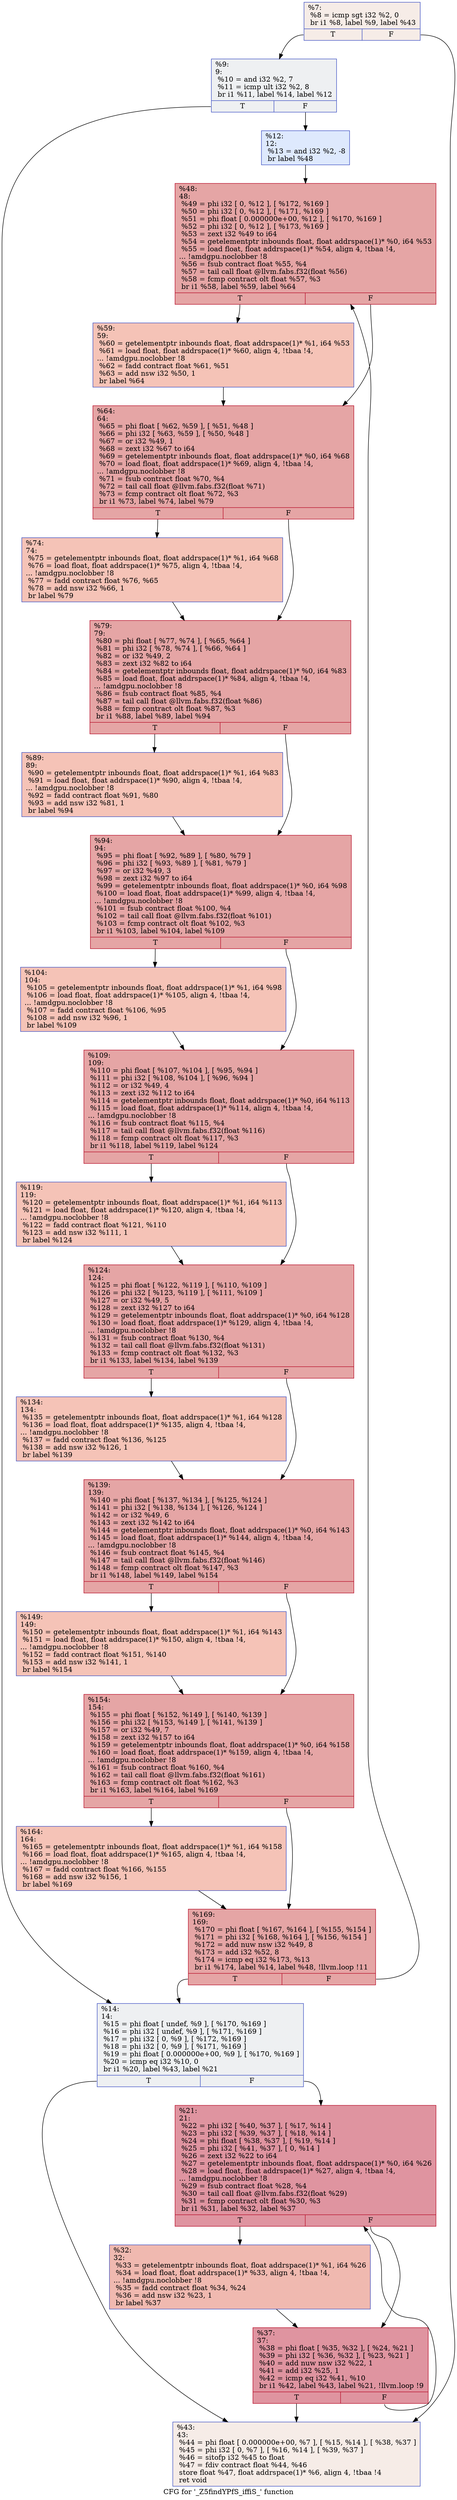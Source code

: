 digraph "CFG for '_Z5findYPfS_iffiS_' function" {
	label="CFG for '_Z5findYPfS_iffiS_' function";

	Node0x5984050 [shape=record,color="#3d50c3ff", style=filled, fillcolor="#ead5c970",label="{%7:\l  %8 = icmp sgt i32 %2, 0\l  br i1 %8, label %9, label %43\l|{<s0>T|<s1>F}}"];
	Node0x5984050:s0 -> Node0x5983270;
	Node0x5984050:s1 -> Node0x59847d0;
	Node0x5983270 [shape=record,color="#3d50c3ff", style=filled, fillcolor="#d9dce170",label="{%9:\l9:                                                \l  %10 = and i32 %2, 7\l  %11 = icmp ult i32 %2, 8\l  br i1 %11, label %14, label %12\l|{<s0>T|<s1>F}}"];
	Node0x5983270:s0 -> Node0x5984a90;
	Node0x5983270:s1 -> Node0x5984ae0;
	Node0x5984ae0 [shape=record,color="#3d50c3ff", style=filled, fillcolor="#b5cdfa70",label="{%12:\l12:                                               \l  %13 = and i32 %2, -8\l  br label %48\l}"];
	Node0x5984ae0 -> Node0x5984ce0;
	Node0x5984a90 [shape=record,color="#3d50c3ff", style=filled, fillcolor="#d9dce170",label="{%14:\l14:                                               \l  %15 = phi float [ undef, %9 ], [ %170, %169 ]\l  %16 = phi i32 [ undef, %9 ], [ %171, %169 ]\l  %17 = phi i32 [ 0, %9 ], [ %172, %169 ]\l  %18 = phi i32 [ 0, %9 ], [ %171, %169 ]\l  %19 = phi float [ 0.000000e+00, %9 ], [ %170, %169 ]\l  %20 = icmp eq i32 %10, 0\l  br i1 %20, label %43, label %21\l|{<s0>T|<s1>F}}"];
	Node0x5984a90:s0 -> Node0x59847d0;
	Node0x5984a90:s1 -> Node0x5986250;
	Node0x5986250 [shape=record,color="#b70d28ff", style=filled, fillcolor="#b70d2870",label="{%21:\l21:                                               \l  %22 = phi i32 [ %40, %37 ], [ %17, %14 ]\l  %23 = phi i32 [ %39, %37 ], [ %18, %14 ]\l  %24 = phi float [ %38, %37 ], [ %19, %14 ]\l  %25 = phi i32 [ %41, %37 ], [ 0, %14 ]\l  %26 = zext i32 %22 to i64\l  %27 = getelementptr inbounds float, float addrspace(1)* %0, i64 %26\l  %28 = load float, float addrspace(1)* %27, align 4, !tbaa !4,\l... !amdgpu.noclobber !8\l  %29 = fsub contract float %28, %4\l  %30 = tail call float @llvm.fabs.f32(float %29)\l  %31 = fcmp contract olt float %30, %3\l  br i1 %31, label %32, label %37\l|{<s0>T|<s1>F}}"];
	Node0x5986250:s0 -> Node0x59879f0;
	Node0x5986250:s1 -> Node0x59863c0;
	Node0x59879f0 [shape=record,color="#3d50c3ff", style=filled, fillcolor="#de614d70",label="{%32:\l32:                                               \l  %33 = getelementptr inbounds float, float addrspace(1)* %1, i64 %26\l  %34 = load float, float addrspace(1)* %33, align 4, !tbaa !4,\l... !amdgpu.noclobber !8\l  %35 = fadd contract float %34, %24\l  %36 = add nsw i32 %23, 1\l  br label %37\l}"];
	Node0x59879f0 -> Node0x59863c0;
	Node0x59863c0 [shape=record,color="#b70d28ff", style=filled, fillcolor="#b70d2870",label="{%37:\l37:                                               \l  %38 = phi float [ %35, %32 ], [ %24, %21 ]\l  %39 = phi i32 [ %36, %32 ], [ %23, %21 ]\l  %40 = add nuw nsw i32 %22, 1\l  %41 = add i32 %25, 1\l  %42 = icmp eq i32 %41, %10\l  br i1 %42, label %43, label %21, !llvm.loop !9\l|{<s0>T|<s1>F}}"];
	Node0x59863c0:s0 -> Node0x59847d0;
	Node0x59863c0:s1 -> Node0x5986250;
	Node0x59847d0 [shape=record,color="#3d50c3ff", style=filled, fillcolor="#ead5c970",label="{%43:\l43:                                               \l  %44 = phi float [ 0.000000e+00, %7 ], [ %15, %14 ], [ %38, %37 ]\l  %45 = phi i32 [ 0, %7 ], [ %16, %14 ], [ %39, %37 ]\l  %46 = sitofp i32 %45 to float\l  %47 = fdiv contract float %44, %46\l  store float %47, float addrspace(1)* %6, align 4, !tbaa !4\l  ret void\l}"];
	Node0x5984ce0 [shape=record,color="#b70d28ff", style=filled, fillcolor="#c5333470",label="{%48:\l48:                                               \l  %49 = phi i32 [ 0, %12 ], [ %172, %169 ]\l  %50 = phi i32 [ 0, %12 ], [ %171, %169 ]\l  %51 = phi float [ 0.000000e+00, %12 ], [ %170, %169 ]\l  %52 = phi i32 [ 0, %12 ], [ %173, %169 ]\l  %53 = zext i32 %49 to i64\l  %54 = getelementptr inbounds float, float addrspace(1)* %0, i64 %53\l  %55 = load float, float addrspace(1)* %54, align 4, !tbaa !4,\l... !amdgpu.noclobber !8\l  %56 = fsub contract float %55, %4\l  %57 = tail call float @llvm.fabs.f32(float %56)\l  %58 = fcmp contract olt float %57, %3\l  br i1 %58, label %59, label %64\l|{<s0>T|<s1>F}}"];
	Node0x5984ce0:s0 -> Node0x5989970;
	Node0x5984ce0:s1 -> Node0x59899c0;
	Node0x5989970 [shape=record,color="#3d50c3ff", style=filled, fillcolor="#e8765c70",label="{%59:\l59:                                               \l  %60 = getelementptr inbounds float, float addrspace(1)* %1, i64 %53\l  %61 = load float, float addrspace(1)* %60, align 4, !tbaa !4,\l... !amdgpu.noclobber !8\l  %62 = fadd contract float %61, %51\l  %63 = add nsw i32 %50, 1\l  br label %64\l}"];
	Node0x5989970 -> Node0x59899c0;
	Node0x59899c0 [shape=record,color="#b70d28ff", style=filled, fillcolor="#c5333470",label="{%64:\l64:                                               \l  %65 = phi float [ %62, %59 ], [ %51, %48 ]\l  %66 = phi i32 [ %63, %59 ], [ %50, %48 ]\l  %67 = or i32 %49, 1\l  %68 = zext i32 %67 to i64\l  %69 = getelementptr inbounds float, float addrspace(1)* %0, i64 %68\l  %70 = load float, float addrspace(1)* %69, align 4, !tbaa !4,\l... !amdgpu.noclobber !8\l  %71 = fsub contract float %70, %4\l  %72 = tail call float @llvm.fabs.f32(float %71)\l  %73 = fcmp contract olt float %72, %3\l  br i1 %73, label %74, label %79\l|{<s0>T|<s1>F}}"];
	Node0x59899c0:s0 -> Node0x598a500;
	Node0x59899c0:s1 -> Node0x598a590;
	Node0x598a500 [shape=record,color="#3d50c3ff", style=filled, fillcolor="#e8765c70",label="{%74:\l74:                                               \l  %75 = getelementptr inbounds float, float addrspace(1)* %1, i64 %68\l  %76 = load float, float addrspace(1)* %75, align 4, !tbaa !4,\l... !amdgpu.noclobber !8\l  %77 = fadd contract float %76, %65\l  %78 = add nsw i32 %66, 1\l  br label %79\l}"];
	Node0x598a500 -> Node0x598a590;
	Node0x598a590 [shape=record,color="#b70d28ff", style=filled, fillcolor="#c5333470",label="{%79:\l79:                                               \l  %80 = phi float [ %77, %74 ], [ %65, %64 ]\l  %81 = phi i32 [ %78, %74 ], [ %66, %64 ]\l  %82 = or i32 %49, 2\l  %83 = zext i32 %82 to i64\l  %84 = getelementptr inbounds float, float addrspace(1)* %0, i64 %83\l  %85 = load float, float addrspace(1)* %84, align 4, !tbaa !4,\l... !amdgpu.noclobber !8\l  %86 = fsub contract float %85, %4\l  %87 = tail call float @llvm.fabs.f32(float %86)\l  %88 = fcmp contract olt float %87, %3\l  br i1 %88, label %89, label %94\l|{<s0>T|<s1>F}}"];
	Node0x598a590:s0 -> Node0x598aef0;
	Node0x598a590:s1 -> Node0x598af80;
	Node0x598aef0 [shape=record,color="#3d50c3ff", style=filled, fillcolor="#e8765c70",label="{%89:\l89:                                               \l  %90 = getelementptr inbounds float, float addrspace(1)* %1, i64 %83\l  %91 = load float, float addrspace(1)* %90, align 4, !tbaa !4,\l... !amdgpu.noclobber !8\l  %92 = fadd contract float %91, %80\l  %93 = add nsw i32 %81, 1\l  br label %94\l}"];
	Node0x598aef0 -> Node0x598af80;
	Node0x598af80 [shape=record,color="#b70d28ff", style=filled, fillcolor="#c5333470",label="{%94:\l94:                                               \l  %95 = phi float [ %92, %89 ], [ %80, %79 ]\l  %96 = phi i32 [ %93, %89 ], [ %81, %79 ]\l  %97 = or i32 %49, 3\l  %98 = zext i32 %97 to i64\l  %99 = getelementptr inbounds float, float addrspace(1)* %0, i64 %98\l  %100 = load float, float addrspace(1)* %99, align 4, !tbaa !4,\l... !amdgpu.noclobber !8\l  %101 = fsub contract float %100, %4\l  %102 = tail call float @llvm.fabs.f32(float %101)\l  %103 = fcmp contract olt float %102, %3\l  br i1 %103, label %104, label %109\l|{<s0>T|<s1>F}}"];
	Node0x598af80:s0 -> Node0x598b8e0;
	Node0x598af80:s1 -> Node0x598b970;
	Node0x598b8e0 [shape=record,color="#3d50c3ff", style=filled, fillcolor="#e8765c70",label="{%104:\l104:                                              \l  %105 = getelementptr inbounds float, float addrspace(1)* %1, i64 %98\l  %106 = load float, float addrspace(1)* %105, align 4, !tbaa !4,\l... !amdgpu.noclobber !8\l  %107 = fadd contract float %106, %95\l  %108 = add nsw i32 %96, 1\l  br label %109\l}"];
	Node0x598b8e0 -> Node0x598b970;
	Node0x598b970 [shape=record,color="#b70d28ff", style=filled, fillcolor="#c5333470",label="{%109:\l109:                                              \l  %110 = phi float [ %107, %104 ], [ %95, %94 ]\l  %111 = phi i32 [ %108, %104 ], [ %96, %94 ]\l  %112 = or i32 %49, 4\l  %113 = zext i32 %112 to i64\l  %114 = getelementptr inbounds float, float addrspace(1)* %0, i64 %113\l  %115 = load float, float addrspace(1)* %114, align 4, !tbaa !4,\l... !amdgpu.noclobber !8\l  %116 = fsub contract float %115, %4\l  %117 = tail call float @llvm.fabs.f32(float %116)\l  %118 = fcmp contract olt float %117, %3\l  br i1 %118, label %119, label %124\l|{<s0>T|<s1>F}}"];
	Node0x598b970:s0 -> Node0x598c300;
	Node0x598b970:s1 -> Node0x598c390;
	Node0x598c300 [shape=record,color="#3d50c3ff", style=filled, fillcolor="#e8765c70",label="{%119:\l119:                                              \l  %120 = getelementptr inbounds float, float addrspace(1)* %1, i64 %113\l  %121 = load float, float addrspace(1)* %120, align 4, !tbaa !4,\l... !amdgpu.noclobber !8\l  %122 = fadd contract float %121, %110\l  %123 = add nsw i32 %111, 1\l  br label %124\l}"];
	Node0x598c300 -> Node0x598c390;
	Node0x598c390 [shape=record,color="#b70d28ff", style=filled, fillcolor="#c5333470",label="{%124:\l124:                                              \l  %125 = phi float [ %122, %119 ], [ %110, %109 ]\l  %126 = phi i32 [ %123, %119 ], [ %111, %109 ]\l  %127 = or i32 %49, 5\l  %128 = zext i32 %127 to i64\l  %129 = getelementptr inbounds float, float addrspace(1)* %0, i64 %128\l  %130 = load float, float addrspace(1)* %129, align 4, !tbaa !4,\l... !amdgpu.noclobber !8\l  %131 = fsub contract float %130, %4\l  %132 = tail call float @llvm.fabs.f32(float %131)\l  %133 = fcmp contract olt float %132, %3\l  br i1 %133, label %134, label %139\l|{<s0>T|<s1>F}}"];
	Node0x598c390:s0 -> Node0x598a0b0;
	Node0x598c390:s1 -> Node0x598d1e0;
	Node0x598a0b0 [shape=record,color="#3d50c3ff", style=filled, fillcolor="#e8765c70",label="{%134:\l134:                                              \l  %135 = getelementptr inbounds float, float addrspace(1)* %1, i64 %128\l  %136 = load float, float addrspace(1)* %135, align 4, !tbaa !4,\l... !amdgpu.noclobber !8\l  %137 = fadd contract float %136, %125\l  %138 = add nsw i32 %126, 1\l  br label %139\l}"];
	Node0x598a0b0 -> Node0x598d1e0;
	Node0x598d1e0 [shape=record,color="#b70d28ff", style=filled, fillcolor="#c5333470",label="{%139:\l139:                                              \l  %140 = phi float [ %137, %134 ], [ %125, %124 ]\l  %141 = phi i32 [ %138, %134 ], [ %126, %124 ]\l  %142 = or i32 %49, 6\l  %143 = zext i32 %142 to i64\l  %144 = getelementptr inbounds float, float addrspace(1)* %0, i64 %143\l  %145 = load float, float addrspace(1)* %144, align 4, !tbaa !4,\l... !amdgpu.noclobber !8\l  %146 = fsub contract float %145, %4\l  %147 = tail call float @llvm.fabs.f32(float %146)\l  %148 = fcmp contract olt float %147, %3\l  br i1 %148, label %149, label %154\l|{<s0>T|<s1>F}}"];
	Node0x598d1e0:s0 -> Node0x598db40;
	Node0x598d1e0:s1 -> Node0x598dbd0;
	Node0x598db40 [shape=record,color="#3d50c3ff", style=filled, fillcolor="#e8765c70",label="{%149:\l149:                                              \l  %150 = getelementptr inbounds float, float addrspace(1)* %1, i64 %143\l  %151 = load float, float addrspace(1)* %150, align 4, !tbaa !4,\l... !amdgpu.noclobber !8\l  %152 = fadd contract float %151, %140\l  %153 = add nsw i32 %141, 1\l  br label %154\l}"];
	Node0x598db40 -> Node0x598dbd0;
	Node0x598dbd0 [shape=record,color="#b70d28ff", style=filled, fillcolor="#c5333470",label="{%154:\l154:                                              \l  %155 = phi float [ %152, %149 ], [ %140, %139 ]\l  %156 = phi i32 [ %153, %149 ], [ %141, %139 ]\l  %157 = or i32 %49, 7\l  %158 = zext i32 %157 to i64\l  %159 = getelementptr inbounds float, float addrspace(1)* %0, i64 %158\l  %160 = load float, float addrspace(1)* %159, align 4, !tbaa !4,\l... !amdgpu.noclobber !8\l  %161 = fsub contract float %160, %4\l  %162 = tail call float @llvm.fabs.f32(float %161)\l  %163 = fcmp contract olt float %162, %3\l  br i1 %163, label %164, label %169\l|{<s0>T|<s1>F}}"];
	Node0x598dbd0:s0 -> Node0x598e530;
	Node0x598dbd0:s1 -> Node0x59851f0;
	Node0x598e530 [shape=record,color="#3d50c3ff", style=filled, fillcolor="#e8765c70",label="{%164:\l164:                                              \l  %165 = getelementptr inbounds float, float addrspace(1)* %1, i64 %158\l  %166 = load float, float addrspace(1)* %165, align 4, !tbaa !4,\l... !amdgpu.noclobber !8\l  %167 = fadd contract float %166, %155\l  %168 = add nsw i32 %156, 1\l  br label %169\l}"];
	Node0x598e530 -> Node0x59851f0;
	Node0x59851f0 [shape=record,color="#b70d28ff", style=filled, fillcolor="#c5333470",label="{%169:\l169:                                              \l  %170 = phi float [ %167, %164 ], [ %155, %154 ]\l  %171 = phi i32 [ %168, %164 ], [ %156, %154 ]\l  %172 = add nuw nsw i32 %49, 8\l  %173 = add i32 %52, 8\l  %174 = icmp eq i32 %173, %13\l  br i1 %174, label %14, label %48, !llvm.loop !11\l|{<s0>T|<s1>F}}"];
	Node0x59851f0:s0 -> Node0x5984a90;
	Node0x59851f0:s1 -> Node0x5984ce0;
}
